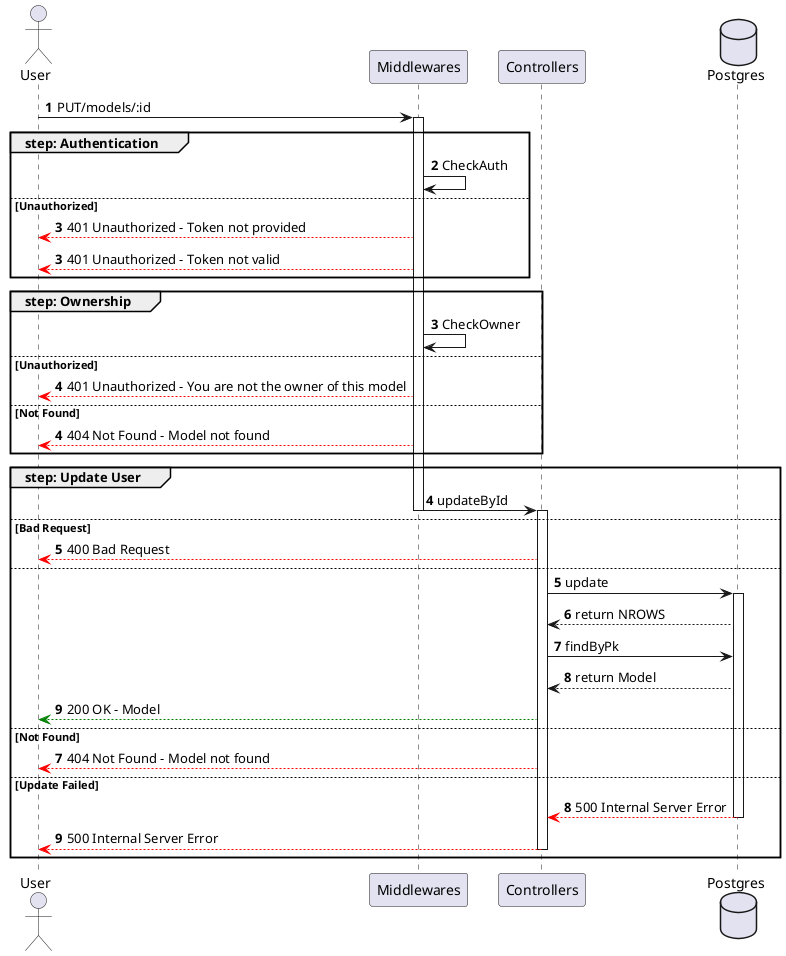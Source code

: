 @startuml updateModel

actor User
participant Middlewares
participant Controllers
database Postgres

autonumber
User -> Middlewares ++: PUT/models/:id

group step: Authentication
    Middlewares -> Middlewares : CheckAuth
else Unauthorized
    autonumber 3
    Middlewares --[#red]> User : 401 Unauthorized - Token not provided
    autonumber 3
    Middlewares --[#red]> User : 401 Unauthorized - Token not valid
end

group step: Ownership
    autonumber 3
    Middlewares -> Middlewares : CheckOwner
else Unauthorized
    autonumber 4
    Middlewares --[#red]> User : 401 Unauthorized - You are not the owner of this model
else Not Found
    autonumber 4
    Middlewares --[#red]> User : 404 Not Found - Model not found
end

group step: Update User
    autonumber 4
    Middlewares -> Controllers --++: updateById
else Bad Request
    Controllers --[#red]> User : 400 Bad Request
else
    autonumber 5
    Controllers -> Postgres ++: update
    Postgres --> Controllers: return NROWS
    Controllers -> Postgres : findByPk
    Postgres --> Controllers: return Model
    Controllers --[#green]> User : 200 OK - Model
else Not Found
    autonumber 7
    Controllers --[#red]> User : 404 Not Found - Model not found
else Update Failed
    autonumber 8
    Postgres --[#red]> Controllers --: 500 Internal Server Error
    Controllers --[#red]> User --: 500 Internal Server Error
end

@enduml